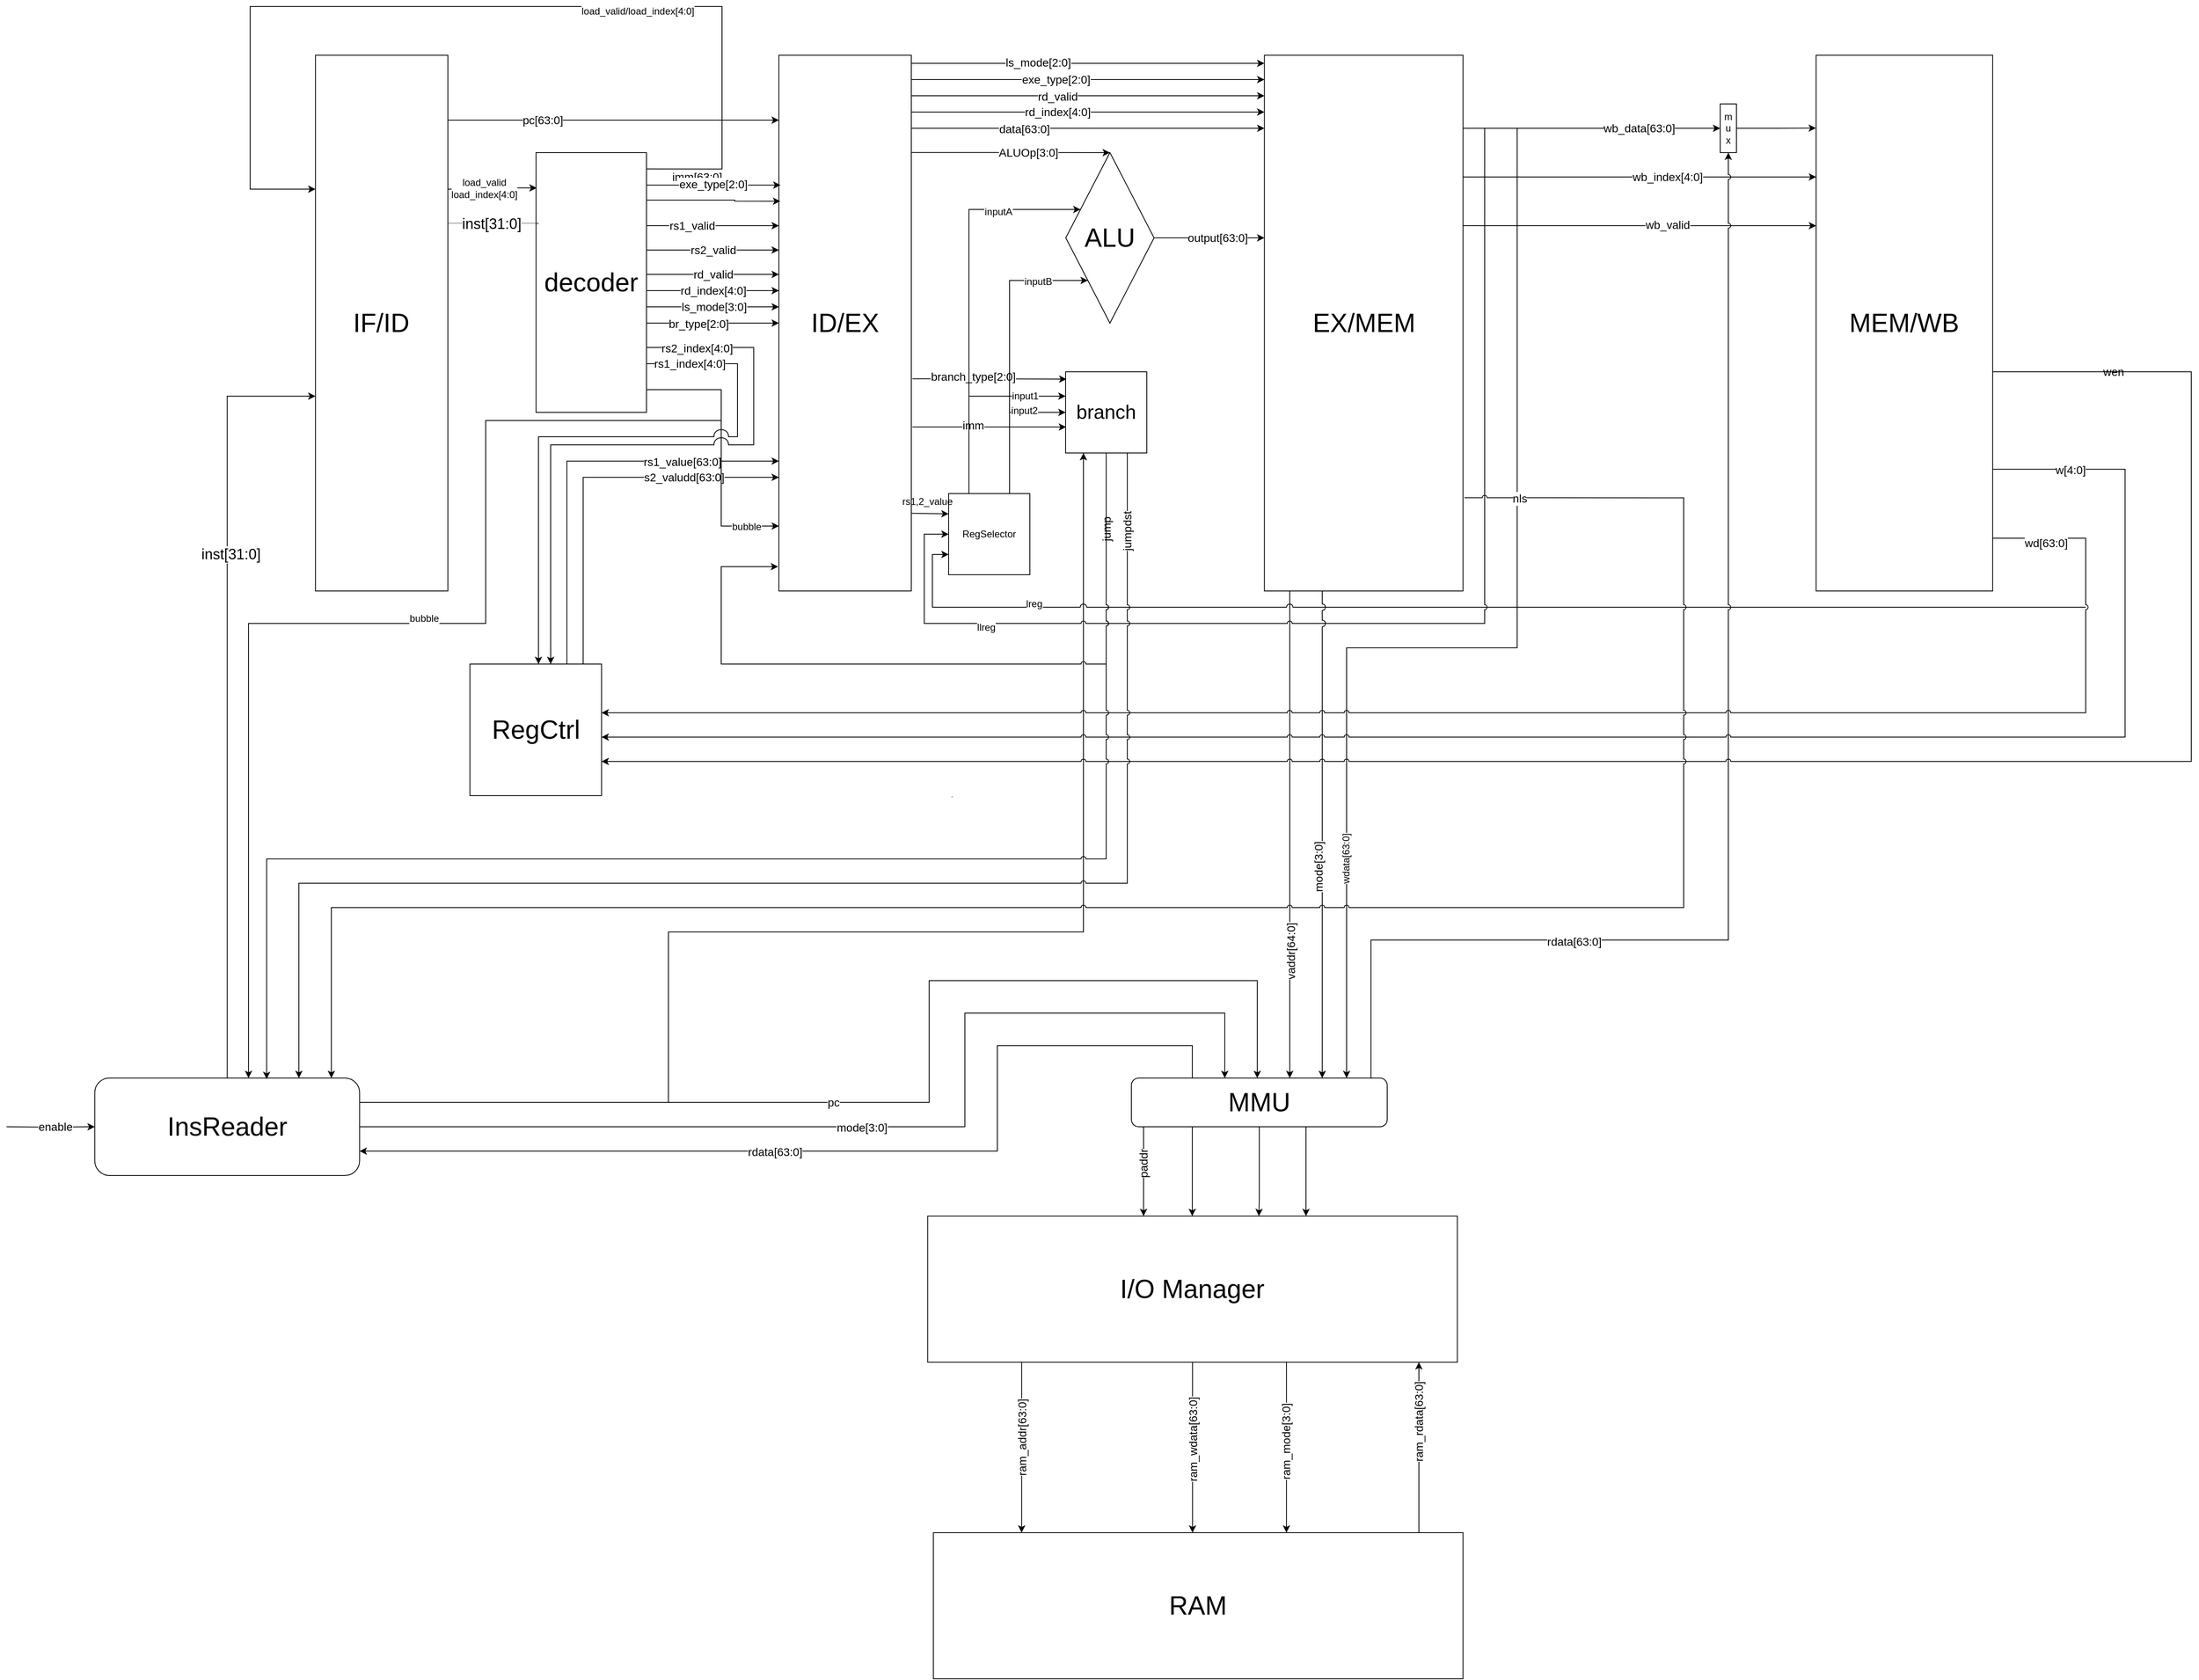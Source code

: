 <mxfile version="11.0.1" type="github"><diagram id="Ys9plIMEWjF186C1SJvL" name="Page-1"><mxGraphModel dx="2031" dy="1077" grid="1" gridSize="10" guides="1" tooltips="1" connect="1" arrows="1" fold="1" page="1" pageScale="1" pageWidth="3300" pageHeight="2339" math="0" shadow="0"><root><mxCell id="0"/><mxCell id="1" parent="0"/><mxCell id="OdFu6j6C0DvoO6vhGQql-11" style="edgeStyle=orthogonalEdgeStyle;rounded=0;orthogonalLoop=1;jettySize=auto;html=1;fontSize=14;" parent="1" source="ZigvVun1-Oz8XMNLbB8I-3" target="ZigvVun1-Oz8XMNLbB8I-7" edge="1"><mxGeometry relative="1" as="geometry"><Array as="points"><mxPoint x="650" y="340"/><mxPoint x="650" y="340"/></Array></mxGeometry></mxCell><mxCell id="OdFu6j6C0DvoO6vhGQql-12" value="pc[63:0]" style="text;html=1;resizable=0;points=[];align=center;verticalAlign=middle;labelBackgroundColor=#ffffff;fontSize=14;" parent="OdFu6j6C0DvoO6vhGQql-11" connectable="0" vertex="1"><mxGeometry x="-0.428" y="-3" relative="1" as="geometry"><mxPoint y="-3" as="offset"/></mxGeometry></mxCell><mxCell id="bIyRIv3_b1dbhp4hnQxT-7" style="edgeStyle=orthogonalEdgeStyle;rounded=0;orthogonalLoop=1;jettySize=auto;html=1;exitX=1;exitY=0.25;exitDx=0;exitDy=0;entryX=0.006;entryY=0.136;entryDx=0;entryDy=0;entryPerimeter=0;" parent="1" source="ZigvVun1-Oz8XMNLbB8I-3" target="3jL-bCs1GaXZ-DOKsFJh-29" edge="1"><mxGeometry relative="1" as="geometry"/></mxCell><mxCell id="bIyRIv3_b1dbhp4hnQxT-8" value="load_valid&lt;br&gt;load_index[4:0]" style="text;html=1;resizable=0;points=[];align=center;verticalAlign=middle;labelBackgroundColor=#ffffff;" parent="bIyRIv3_b1dbhp4hnQxT-7" connectable="0" vertex="1"><mxGeometry x="-0.2" y="2" relative="1" as="geometry"><mxPoint y="1" as="offset"/></mxGeometry></mxCell><mxCell id="ZigvVun1-Oz8XMNLbB8I-3" value="&lt;font style=&quot;font-size: 32px&quot;&gt;IF/ID&lt;/font&gt;" style="rounded=0;whiteSpace=wrap;html=1;fontSize=8;" parent="1" vertex="1"><mxGeometry x="400.404" y="260" width="163.03" height="660" as="geometry"/></mxCell><mxCell id="R68iFmrZ4ruvfKdIdsfy-54" style="edgeStyle=orthogonalEdgeStyle;rounded=0;jumpStyle=arc;jumpSize=18;orthogonalLoop=1;jettySize=auto;html=1;entryX=0.5;entryY=0;entryDx=0;entryDy=0;shadow=0;startSize=6;endSize=6;strokeWidth=1;fontSize=5;" parent="1" target="R68iFmrZ4ruvfKdIdsfy-37" edge="1"><mxGeometry relative="1" as="geometry"><mxPoint x="1134.04" y="379.833" as="sourcePoint"/><Array as="points"><mxPoint x="1269.899" y="380"/><mxPoint x="1269.899" y="380"/></Array></mxGeometry></mxCell><mxCell id="R68iFmrZ4ruvfKdIdsfy-67" value="ALUOp[3:0]" style="text;html=1;resizable=0;points=[];align=center;verticalAlign=middle;labelBackgroundColor=#ffffff;fontSize=14;" parent="R68iFmrZ4ruvfKdIdsfy-54" connectable="0" vertex="1"><mxGeometry x="0.118" relative="1" as="geometry"><mxPoint x="7.5" as="offset"/></mxGeometry></mxCell><mxCell id="3jL-bCs1GaXZ-DOKsFJh-13" style="edgeStyle=orthogonalEdgeStyle;rounded=0;comic=0;orthogonalLoop=1;jettySize=auto;html=1;startSize=6;endSize=6;strokeColor=#000000;fontSize=2;exitX=1;exitY=0.25;exitDx=0;exitDy=0;" parent="1" source="3jL-bCs1GaXZ-DOKsFJh-1" target="3jL-bCs1GaXZ-DOKsFJh-4" edge="1"><mxGeometry relative="1" as="geometry"><mxPoint x="1345.98" y="740" as="targetPoint"/><Array as="points"><mxPoint x="835" y="1550"/><mxPoint x="835" y="1340"/><mxPoint x="1346" y="1340"/></Array></mxGeometry></mxCell><mxCell id="3jL-bCs1GaXZ-DOKsFJh-14" value="pc" style="text;html=1;resizable=0;points=[];align=center;verticalAlign=middle;labelBackgroundColor=#ffffff;fontSize=2;" parent="3jL-bCs1GaXZ-DOKsFJh-13" connectable="0" vertex="1"><mxGeometry x="0.116" y="-5" relative="1" as="geometry"><mxPoint x="-4" y="-172" as="offset"/></mxGeometry></mxCell><mxCell id="OdFu6j6C0DvoO6vhGQql-13" style="edgeStyle=orthogonalEdgeStyle;rounded=0;orthogonalLoop=1;jettySize=auto;html=1;fontSize=14;" parent="1" source="ZigvVun1-Oz8XMNLbB8I-7" target="ZigvVun1-Oz8XMNLbB8I-8" edge="1"><mxGeometry relative="1" as="geometry"><Array as="points"><mxPoint x="1380" y="270"/><mxPoint x="1380" y="270"/></Array></mxGeometry></mxCell><mxCell id="OdFu6j6C0DvoO6vhGQql-14" value="ls_mode[2:0]" style="text;html=1;resizable=0;points=[];align=center;verticalAlign=middle;labelBackgroundColor=#ffffff;fontSize=14;" parent="OdFu6j6C0DvoO6vhGQql-13" connectable="0" vertex="1"><mxGeometry x="0.132" y="90" relative="1" as="geometry"><mxPoint x="-90" y="89" as="offset"/></mxGeometry></mxCell><mxCell id="OdFu6j6C0DvoO6vhGQql-15" style="edgeStyle=orthogonalEdgeStyle;rounded=0;orthogonalLoop=1;jettySize=auto;html=1;fontSize=14;" parent="1" source="ZigvVun1-Oz8XMNLbB8I-7" target="ZigvVun1-Oz8XMNLbB8I-8" edge="1"><mxGeometry relative="1" as="geometry"><Array as="points"><mxPoint x="1480" y="350"/><mxPoint x="1480" y="350"/></Array></mxGeometry></mxCell><mxCell id="OdFu6j6C0DvoO6vhGQql-16" value="data[63:0]" style="text;html=1;resizable=0;points=[];align=center;verticalAlign=middle;labelBackgroundColor=#ffffff;fontSize=14;" parent="OdFu6j6C0DvoO6vhGQql-15" connectable="0" vertex="1"><mxGeometry x="0.592" y="-207" relative="1" as="geometry"><mxPoint x="-207" y="-206" as="offset"/></mxGeometry></mxCell><mxCell id="IoLRiApDYhdtXGmUheC4-118" style="edgeStyle=orthogonalEdgeStyle;rounded=0;orthogonalLoop=1;jettySize=auto;html=1;exitX=0.994;exitY=0.855;exitDx=0;exitDy=0;entryX=0;entryY=0.25;entryDx=0;entryDy=0;exitPerimeter=0;" parent="1" source="ZigvVun1-Oz8XMNLbB8I-7" target="IoLRiApDYhdtXGmUheC4-116" edge="1"><mxGeometry relative="1" as="geometry"><Array as="points"><mxPoint x="1134" y="824"/><mxPoint x="1134" y="825"/></Array></mxGeometry></mxCell><mxCell id="ZigvVun1-Oz8XMNLbB8I-7" value="&lt;font style=&quot;font-size: 32px&quot;&gt;ID/EX&lt;/font&gt;" style="rounded=0;whiteSpace=wrap;html=1;fontSize=8;" parent="1" vertex="1"><mxGeometry x="971.01" y="260" width="163.03" height="660" as="geometry"/></mxCell><mxCell id="R68iFmrZ4ruvfKdIdsfy-41" style="edgeStyle=orthogonalEdgeStyle;rounded=0;jumpStyle=arc;jumpSize=8;orthogonalLoop=1;jettySize=auto;html=1;shadow=0;startSize=6;endSize=6;strokeWidth=1;fontSize=3;" parent="1" target="R68iFmrZ4ruvfKdIdsfy-2" edge="1"><mxGeometry relative="1" as="geometry"><Array as="points"><mxPoint x="1600" y="920"/></Array><mxPoint x="1598.95" y="920" as="sourcePoint"/><mxPoint x="1487.273" y="1340" as="targetPoint"/></mxGeometry></mxCell><mxCell id="R68iFmrZ4ruvfKdIdsfy-61" value="vaddr[64:0]" style="text;html=1;resizable=0;points=[];align=center;verticalAlign=middle;labelBackgroundColor=#ffffff;fontSize=14;horizontal=0;" parent="R68iFmrZ4ruvfKdIdsfy-41" connectable="0" vertex="1"><mxGeometry x="0.556" y="2" relative="1" as="geometry"><mxPoint x="-0.5" y="-22" as="offset"/></mxGeometry></mxCell><mxCell id="IoLRiApDYhdtXGmUheC4-131" style="edgeStyle=orthogonalEdgeStyle;rounded=0;orthogonalLoop=1;jettySize=auto;html=1;entryX=0;entryY=0.75;entryDx=0;entryDy=0;jumpStyle=arc;jumpSize=8;" parent="1" target="IoLRiApDYhdtXGmUheC4-116" edge="1"><mxGeometry relative="1" as="geometry"><mxPoint x="2580" y="940" as="sourcePoint"/><Array as="points"><mxPoint x="2510" y="940"/><mxPoint x="1160" y="940"/><mxPoint x="1160" y="875"/></Array></mxGeometry></mxCell><mxCell id="IoLRiApDYhdtXGmUheC4-135" value="lreg" style="text;html=1;resizable=0;points=[];align=center;verticalAlign=middle;labelBackgroundColor=#ffffff;" parent="IoLRiApDYhdtXGmUheC4-131" connectable="0" vertex="1"><mxGeometry x="0.721" y="-4" relative="1" as="geometry"><mxPoint as="offset"/></mxGeometry></mxCell><mxCell id="C-7j_ktIs-Dh4FUc-b1V-7" style="edgeStyle=orthogonalEdgeStyle;rounded=0;orthogonalLoop=1;jettySize=auto;html=1;" edge="1" parent="1" target="R68iFmrZ4ruvfKdIdsfy-2"><mxGeometry relative="1" as="geometry"><mxPoint x="1880" y="350" as="sourcePoint"/><Array as="points"><mxPoint x="1880" y="990"/><mxPoint x="1670" y="990"/></Array></mxGeometry></mxCell><mxCell id="C-7j_ktIs-Dh4FUc-b1V-8" value="wdata[63:0]" style="text;html=1;resizable=0;points=[];align=center;verticalAlign=middle;labelBackgroundColor=#ffffff;horizontal=0;" vertex="1" connectable="0" parent="C-7j_ktIs-Dh4FUc-b1V-7"><mxGeometry x="0.647" y="1" relative="1" as="geometry"><mxPoint x="-1.5" y="-26" as="offset"/></mxGeometry></mxCell><mxCell id="ZigvVun1-Oz8XMNLbB8I-8" value="&lt;font style=&quot;font-size: 32px&quot;&gt;EX/MEM&lt;/font&gt;" style="rounded=0;whiteSpace=wrap;html=1;fontSize=8;" parent="1" vertex="1"><mxGeometry x="1568.788" y="260" width="244.545" height="660" as="geometry"/></mxCell><mxCell id="R68iFmrZ4ruvfKdIdsfy-55" style="edgeStyle=orthogonalEdgeStyle;rounded=0;jumpStyle=arc;jumpSize=18;orthogonalLoop=1;jettySize=auto;html=1;shadow=0;startSize=6;endSize=6;strokeWidth=1;fontSize=5;" parent="1" source="ZigvVun1-Oz8XMNLbB8I-7" target="ZigvVun1-Oz8XMNLbB8I-8" edge="1"><mxGeometry relative="1" as="geometry"><Array as="points"><mxPoint x="1260" y="290"/><mxPoint x="1260" y="290"/></Array></mxGeometry></mxCell><mxCell id="3jL-bCs1GaXZ-DOKsFJh-62" value="exe_type[2:0]" style="text;html=1;resizable=0;points=[];align=center;verticalAlign=middle;labelBackgroundColor=#ffffff;fontSize=14;" parent="R68iFmrZ4ruvfKdIdsfy-55" connectable="0" vertex="1"><mxGeometry x="-0.125" y="12" relative="1" as="geometry"><mxPoint x="-12" y="12" as="offset"/></mxGeometry></mxCell><mxCell id="3jL-bCs1GaXZ-DOKsFJh-69" value="" style="edgeStyle=orthogonalEdgeStyle;rounded=0;comic=0;jumpSize=8;orthogonalLoop=1;jettySize=auto;html=1;startSize=6;endSize=6;strokeColor=#000000;fontSize=3;" parent="1" source="ZigvVun1-Oz8XMNLbB8I-7" target="ZigvVun1-Oz8XMNLbB8I-8" edge="1"><mxGeometry relative="1" as="geometry"><Array as="points"><mxPoint x="1260" y="310"/><mxPoint x="1260" y="310"/></Array></mxGeometry></mxCell><mxCell id="3jL-bCs1GaXZ-DOKsFJh-71" value="rd_valid" style="text;html=1;resizable=0;points=[];align=center;verticalAlign=middle;labelBackgroundColor=#ffffff;fontSize=14;" parent="3jL-bCs1GaXZ-DOKsFJh-69" connectable="0" vertex="1"><mxGeometry x="-0.125" y="-10" relative="1" as="geometry"><mxPoint x="-10" y="-9" as="offset"/></mxGeometry></mxCell><mxCell id="3jL-bCs1GaXZ-DOKsFJh-70" value="" style="edgeStyle=orthogonalEdgeStyle;rounded=0;comic=0;jumpSize=8;orthogonalLoop=1;jettySize=auto;html=1;startSize=6;endSize=6;strokeColor=#000000;fontSize=3;" parent="1" source="ZigvVun1-Oz8XMNLbB8I-7" target="ZigvVun1-Oz8XMNLbB8I-8" edge="1"><mxGeometry relative="1" as="geometry"><Array as="points"><mxPoint x="1260" y="330"/><mxPoint x="1260" y="330"/></Array></mxGeometry></mxCell><mxCell id="3jL-bCs1GaXZ-DOKsFJh-72" value="rd_index[4:0]" style="text;html=1;resizable=0;points=[];align=center;verticalAlign=middle;labelBackgroundColor=#ffffff;fontSize=14;" parent="3jL-bCs1GaXZ-DOKsFJh-70" connectable="0" vertex="1"><mxGeometry x="-0.125" y="-10" relative="1" as="geometry"><mxPoint x="-10" y="-10" as="offset"/></mxGeometry></mxCell><mxCell id="IoLRiApDYhdtXGmUheC4-137" style="edgeStyle=orthogonalEdgeStyle;rounded=0;orthogonalLoop=1;jettySize=auto;html=1;entryX=0;entryY=0.5;entryDx=0;entryDy=0;jumpStyle=arc;jumpSize=6;" parent="1" target="IoLRiApDYhdtXGmUheC4-116" edge="1"><mxGeometry relative="1" as="geometry"><mxPoint x="1840" y="350" as="sourcePoint"/><Array as="points"><mxPoint x="1840" y="960"/><mxPoint x="1150" y="960"/><mxPoint x="1150" y="850"/></Array></mxGeometry></mxCell><mxCell id="IoLRiApDYhdtXGmUheC4-138" value="llreg" style="text;html=1;resizable=0;points=[];align=center;verticalAlign=middle;labelBackgroundColor=#ffffff;" parent="IoLRiApDYhdtXGmUheC4-137" connectable="0" vertex="1"><mxGeometry x="0.7" y="5" relative="1" as="geometry"><mxPoint as="offset"/></mxGeometry></mxCell><mxCell id="ZigvVun1-Oz8XMNLbB8I-9" value="&lt;font style=&quot;font-size: 32px&quot;&gt;MEM/WB&lt;/font&gt;" style="rounded=0;whiteSpace=wrap;html=1;fontSize=8;" parent="1" vertex="1"><mxGeometry x="2248.081" y="260" width="217.374" height="660" as="geometry"/></mxCell><mxCell id="3jL-bCs1GaXZ-DOKsFJh-63" style="edgeStyle=orthogonalEdgeStyle;rounded=0;comic=0;jumpSize=8;orthogonalLoop=1;jettySize=auto;html=1;startSize=6;endSize=6;strokeColor=#000000;fontSize=3;" parent="1" source="ZigvVun1-Oz8XMNLbB8I-8" edge="1"><mxGeometry relative="1" as="geometry"><Array as="points"><mxPoint x="1980" y="350"/><mxPoint x="1980" y="350"/></Array><mxPoint x="2130" y="350" as="targetPoint"/></mxGeometry></mxCell><mxCell id="3jL-bCs1GaXZ-DOKsFJh-64" value="wb_data[63:0]" style="text;html=1;resizable=0;points=[];align=center;verticalAlign=middle;labelBackgroundColor=#ffffff;fontSize=14;" parent="3jL-bCs1GaXZ-DOKsFJh-63" connectable="0" vertex="1"><mxGeometry x="0.25" y="-21" relative="1" as="geometry"><mxPoint x="18" y="-21" as="offset"/></mxGeometry></mxCell><mxCell id="3jL-bCs1GaXZ-DOKsFJh-65" style="edgeStyle=orthogonalEdgeStyle;rounded=0;comic=0;jumpSize=8;orthogonalLoop=1;jettySize=auto;html=1;startSize=6;endSize=6;strokeColor=#000000;fontSize=3;" parent="1" source="ZigvVun1-Oz8XMNLbB8I-8" target="ZigvVun1-Oz8XMNLbB8I-9" edge="1"><mxGeometry relative="1" as="geometry"><Array as="points"><mxPoint x="2085.051" y="410"/><mxPoint x="2085.051" y="410"/></Array></mxGeometry></mxCell><mxCell id="3jL-bCs1GaXZ-DOKsFJh-66" value="wb_index[4:0]" style="text;html=1;resizable=0;points=[];align=center;verticalAlign=middle;labelBackgroundColor=#ffffff;fontSize=14;" parent="3jL-bCs1GaXZ-DOKsFJh-65" connectable="0" vertex="1"><mxGeometry x="0.25" y="-24" relative="1" as="geometry"><mxPoint x="-20" y="-24" as="offset"/></mxGeometry></mxCell><mxCell id="3jL-bCs1GaXZ-DOKsFJh-67" style="edgeStyle=orthogonalEdgeStyle;rounded=0;comic=0;jumpSize=8;orthogonalLoop=1;jettySize=auto;html=1;startSize=6;endSize=6;strokeColor=#000000;fontSize=3;" parent="1" source="ZigvVun1-Oz8XMNLbB8I-8" target="ZigvVun1-Oz8XMNLbB8I-9" edge="1"><mxGeometry relative="1" as="geometry"><Array as="points"><mxPoint x="2085.051" y="470"/><mxPoint x="2085.051" y="470"/></Array></mxGeometry></mxCell><mxCell id="3jL-bCs1GaXZ-DOKsFJh-68" value="wb_valid" style="text;html=1;resizable=0;points=[];align=center;verticalAlign=middle;labelBackgroundColor=#ffffff;fontSize=14;" parent="3jL-bCs1GaXZ-DOKsFJh-67" connectable="0" vertex="1"><mxGeometry x="0.25" y="20" relative="1" as="geometry"><mxPoint x="-20" y="19" as="offset"/></mxGeometry></mxCell><mxCell id="R68iFmrZ4ruvfKdIdsfy-46" style="edgeStyle=orthogonalEdgeStyle;rounded=0;jumpStyle=arc;jumpSize=18;orthogonalLoop=1;jettySize=auto;html=1;shadow=0;startSize=6;endSize=6;strokeWidth=1;fontSize=3;" parent="1" source="R68iFmrZ4ruvfKdIdsfy-2" target="R68iFmrZ4ruvfKdIdsfy-12" edge="1"><mxGeometry relative="1" as="geometry"><mxPoint x="1536.182" y="1517" as="targetPoint"/><Array as="points"><mxPoint x="1420" y="1640"/><mxPoint x="1420" y="1640"/></Array></mxGeometry></mxCell><mxCell id="R68iFmrZ4ruvfKdIdsfy-60" value="paddr" style="text;html=1;resizable=0;points=[];align=center;verticalAlign=middle;labelBackgroundColor=#ffffff;fontSize=14;horizontal=0;" parent="R68iFmrZ4ruvfKdIdsfy-46" connectable="0" vertex="1"><mxGeometry x="-0.17" relative="1" as="geometry"><mxPoint as="offset"/></mxGeometry></mxCell><mxCell id="C-7j_ktIs-Dh4FUc-b1V-9" style="edgeStyle=orthogonalEdgeStyle;rounded=0;orthogonalLoop=1;jettySize=auto;html=1;" edge="1" parent="1" source="R68iFmrZ4ruvfKdIdsfy-2" target="R68iFmrZ4ruvfKdIdsfy-12"><mxGeometry relative="1" as="geometry"><Array as="points"><mxPoint x="1480" y="1600"/><mxPoint x="1480" y="1600"/></Array></mxGeometry></mxCell><mxCell id="C-7j_ktIs-Dh4FUc-b1V-10" style="edgeStyle=orthogonalEdgeStyle;rounded=0;orthogonalLoop=1;jettySize=auto;html=1;" edge="1" parent="1" source="R68iFmrZ4ruvfKdIdsfy-2" target="R68iFmrZ4ruvfKdIdsfy-12"><mxGeometry relative="1" as="geometry"><Array as="points"><mxPoint x="1562" y="1670"/><mxPoint x="1562" y="1670"/></Array></mxGeometry></mxCell><mxCell id="C-7j_ktIs-Dh4FUc-b1V-11" style="edgeStyle=orthogonalEdgeStyle;rounded=0;orthogonalLoop=1;jettySize=auto;html=1;" edge="1" parent="1" source="R68iFmrZ4ruvfKdIdsfy-2" target="R68iFmrZ4ruvfKdIdsfy-12"><mxGeometry relative="1" as="geometry"><Array as="points"><mxPoint x="1620" y="1620"/><mxPoint x="1620" y="1620"/></Array></mxGeometry></mxCell><mxCell id="R68iFmrZ4ruvfKdIdsfy-2" value="&lt;font style=&quot;font-size: 32px&quot;&gt;MMU&lt;/font&gt;" style="rounded=1;whiteSpace=wrap;html=1;fontSize=8;" parent="1" vertex="1"><mxGeometry x="1405" y="1520" width="315" height="60" as="geometry"/></mxCell><mxCell id="R68iFmrZ4ruvfKdIdsfy-48" style="edgeStyle=orthogonalEdgeStyle;rounded=0;jumpStyle=arc;jumpSize=6;orthogonalLoop=1;jettySize=auto;html=1;shadow=0;startSize=6;endSize=6;strokeWidth=1;fontSize=5;entryX=0.5;entryY=1;entryDx=0;entryDy=0;" parent="1" source="R68iFmrZ4ruvfKdIdsfy-2" target="IoLRiApDYhdtXGmUheC4-133" edge="1"><mxGeometry relative="1" as="geometry"><mxPoint x="2248.081" y="890" as="targetPoint"/><Array as="points"><mxPoint x="1700" y="1350"/><mxPoint x="2140" y="1350"/></Array></mxGeometry></mxCell><mxCell id="R68iFmrZ4ruvfKdIdsfy-12" value="&lt;font style=&quot;font-size: 32px&quot;&gt;I/O Manager&lt;/font&gt;" style="rounded=0;whiteSpace=wrap;html=1;fontSize=8;" parent="1" vertex="1"><mxGeometry x="1154.212" y="1690" width="652.121" height="180" as="geometry"/></mxCell><mxCell id="R68iFmrZ4ruvfKdIdsfy-53" style="edgeStyle=orthogonalEdgeStyle;rounded=0;jumpStyle=arc;jumpSize=8;orthogonalLoop=1;jettySize=auto;html=1;shadow=0;startSize=6;endSize=6;strokeWidth=1;fontSize=5;" parent="1" source="ZigvVun1-Oz8XMNLbB8I-8" target="R68iFmrZ4ruvfKdIdsfy-2" edge="1"><mxGeometry relative="1" as="geometry"><Array as="points"><mxPoint x="1640" y="1010"/><mxPoint x="1640" y="1010"/></Array></mxGeometry></mxCell><mxCell id="R68iFmrZ4ruvfKdIdsfy-62" value="mode[3:0]" style="text;html=1;resizable=0;points=[];align=center;verticalAlign=middle;labelBackgroundColor=#ffffff;fontSize=14;horizontal=0;" parent="R68iFmrZ4ruvfKdIdsfy-53" connectable="0" vertex="1"><mxGeometry x="0.178" y="1" relative="1" as="geometry"><mxPoint x="-5.5" y="-13" as="offset"/></mxGeometry></mxCell><mxCell id="R68iFmrZ4ruvfKdIdsfy-15" value="" style="edgeStyle=orthogonalEdgeStyle;rounded=0;orthogonalLoop=1;jettySize=auto;html=1;fontSize=8;jumpStyle=arc;endSize=6;" parent="1" source="R68iFmrZ4ruvfKdIdsfy-13" target="R68iFmrZ4ruvfKdIdsfy-12" edge="1"><mxGeometry relative="1" as="geometry"><Array as="points"><mxPoint x="1758.99" y="1910"/><mxPoint x="1758.99" y="1910"/></Array></mxGeometry></mxCell><mxCell id="R68iFmrZ4ruvfKdIdsfy-21" value="ram_rdata[63:0]" style="text;html=1;resizable=0;points=[];align=center;verticalAlign=middle;labelBackgroundColor=#ffffff;fontSize=14;horizontal=0;direction=south;" parent="R68iFmrZ4ruvfKdIdsfy-15" connectable="0" vertex="1"><mxGeometry x="0.298" relative="1" as="geometry"><mxPoint as="offset"/></mxGeometry></mxCell><mxCell id="R68iFmrZ4ruvfKdIdsfy-13" value="&lt;font style=&quot;font-size: 32px&quot;&gt;RAM&lt;/font&gt;" style="rounded=0;whiteSpace=wrap;html=1;fontSize=8;" parent="1" vertex="1"><mxGeometry x="1161.212" y="2080" width="652.121" height="180" as="geometry"/></mxCell><mxCell id="R68iFmrZ4ruvfKdIdsfy-14" value="" style="edgeStyle=orthogonalEdgeStyle;rounded=0;orthogonalLoop=1;jettySize=auto;html=1;fontSize=8;jumpStyle=arc;endSize=6;" parent="1" source="R68iFmrZ4ruvfKdIdsfy-12" target="R68iFmrZ4ruvfKdIdsfy-13" edge="1"><mxGeometry relative="1" as="geometry"><Array as="points"><mxPoint x="1432.929" y="1850"/><mxPoint x="1432.929" y="1850"/></Array></mxGeometry></mxCell><mxCell id="R68iFmrZ4ruvfKdIdsfy-19" value="ram_wdata[63:0]" style="text;html=1;resizable=0;points=[];align=center;verticalAlign=middle;labelBackgroundColor=#ffffff;fontSize=14;horizontal=0;" parent="R68iFmrZ4ruvfKdIdsfy-14" connectable="0" vertex="1"><mxGeometry y="9" relative="1" as="geometry"><mxPoint x="-9" y="-9" as="offset"/></mxGeometry></mxCell><mxCell id="R68iFmrZ4ruvfKdIdsfy-17" value="" style="edgeStyle=orthogonalEdgeStyle;rounded=0;orthogonalLoop=1;jettySize=auto;html=1;fontSize=8;jumpStyle=arc;endSize=6;" parent="1" source="R68iFmrZ4ruvfKdIdsfy-12" target="R68iFmrZ4ruvfKdIdsfy-13" edge="1"><mxGeometry relative="1" as="geometry"><Array as="points"><mxPoint x="1595.96" y="1910"/><mxPoint x="1595.96" y="1910"/></Array></mxGeometry></mxCell><mxCell id="R68iFmrZ4ruvfKdIdsfy-20" value="ram_mode[3:0]" style="text;html=1;resizable=0;points=[];align=center;verticalAlign=middle;labelBackgroundColor=#ffffff;fontSize=14;horizontal=0;" parent="R68iFmrZ4ruvfKdIdsfy-17" connectable="0" vertex="1"><mxGeometry y="-7" relative="1" as="geometry"><mxPoint x="6" y="-7" as="offset"/></mxGeometry></mxCell><mxCell id="R68iFmrZ4ruvfKdIdsfy-16" value="" style="edgeStyle=orthogonalEdgeStyle;rounded=0;orthogonalLoop=1;jettySize=auto;html=1;fontSize=8;endSize=6;" parent="1" source="R68iFmrZ4ruvfKdIdsfy-12" target="R68iFmrZ4ruvfKdIdsfy-13" edge="1"><mxGeometry relative="1" as="geometry"><Array as="points"><mxPoint x="1269.899" y="1910"/><mxPoint x="1269.899" y="1910"/></Array></mxGeometry></mxCell><mxCell id="R68iFmrZ4ruvfKdIdsfy-18" value="ram_addr[63:0]" style="text;html=1;resizable=0;points=[];align=center;verticalAlign=middle;labelBackgroundColor=#ffffff;fontSize=14;horizontal=0;" parent="R68iFmrZ4ruvfKdIdsfy-16" connectable="0" vertex="1"><mxGeometry y="-12" relative="1" as="geometry"><mxPoint x="12" y="-12" as="offset"/></mxGeometry></mxCell><mxCell id="R68iFmrZ4ruvfKdIdsfy-35" style="edgeStyle=orthogonalEdgeStyle;rounded=0;jumpStyle=arc;jumpSize=18;orthogonalLoop=1;jettySize=auto;html=1;shadow=0;startSize=6;fontSize=3;endSize=6;" parent="1" source="R68iFmrZ4ruvfKdIdsfy-31" edge="1"><mxGeometry relative="1" as="geometry"><mxPoint x="971" y="760" as="targetPoint"/><Array as="points"><mxPoint x="710" y="760"/></Array></mxGeometry></mxCell><mxCell id="R68iFmrZ4ruvfKdIdsfy-72" value="rs1_value[63:0]" style="text;html=1;resizable=0;points=[];align=center;verticalAlign=middle;labelBackgroundColor=#ffffff;fontSize=14;" parent="R68iFmrZ4ruvfKdIdsfy-35" connectable="0" vertex="1"><mxGeometry x="0.517" y="-6" relative="1" as="geometry"><mxPoint x="4" y="-5" as="offset"/></mxGeometry></mxCell><mxCell id="R68iFmrZ4ruvfKdIdsfy-36" style="edgeStyle=orthogonalEdgeStyle;rounded=0;jumpStyle=arc;jumpSize=18;orthogonalLoop=1;jettySize=auto;html=1;shadow=0;startSize=6;fontSize=3;endSize=6;" parent="1" source="R68iFmrZ4ruvfKdIdsfy-31" edge="1"><mxGeometry relative="1" as="geometry"><mxPoint x="971" y="780" as="targetPoint"/><Array as="points"><mxPoint x="730" y="780"/><mxPoint x="971" y="780"/></Array></mxGeometry></mxCell><mxCell id="R68iFmrZ4ruvfKdIdsfy-73" value="s2_valudd[63:0]" style="text;html=1;resizable=0;points=[];align=center;verticalAlign=middle;labelBackgroundColor=#ffffff;fontSize=14;" parent="R68iFmrZ4ruvfKdIdsfy-36" connectable="0" vertex="1"><mxGeometry x="0.599" y="-5" relative="1" as="geometry"><mxPoint x="-22.5" y="-5" as="offset"/></mxGeometry></mxCell><mxCell id="R68iFmrZ4ruvfKdIdsfy-52" style="edgeStyle=orthogonalEdgeStyle;rounded=0;jumpStyle=arc;jumpSize=18;orthogonalLoop=1;jettySize=auto;html=1;shadow=0;startSize=6;endSize=6;strokeWidth=1;fontSize=5;" parent="1" edge="1" target="R68iFmrZ4ruvfKdIdsfy-2" source="3jL-bCs1GaXZ-DOKsFJh-1"><mxGeometry relative="1" as="geometry"><Array as="points"><mxPoint x="1156" y="1550"/><mxPoint x="1156" y="1400"/><mxPoint x="1560" y="1400"/></Array><mxPoint x="460.182" y="1550" as="sourcePoint"/><mxPoint x="1161.212" y="1550" as="targetPoint"/></mxGeometry></mxCell><mxCell id="R68iFmrZ4ruvfKdIdsfy-59" value="pc" style="text;html=1;resizable=0;points=[];align=center;verticalAlign=middle;labelBackgroundColor=#ffffff;fontSize=14;" parent="R68iFmrZ4ruvfKdIdsfy-52" connectable="0" vertex="1"><mxGeometry x="-0.152" relative="1" as="geometry"><mxPoint as="offset"/></mxGeometry></mxCell><mxCell id="R68iFmrZ4ruvfKdIdsfy-31" value="&lt;font style=&quot;font-size: 32px&quot;&gt;RegCtrl&lt;/font&gt;" style="whiteSpace=wrap;html=1;aspect=fixed;fontSize=3;" parent="1" vertex="1"><mxGeometry x="590.606" y="1010" width="162.055" height="162.055" as="geometry"/></mxCell><mxCell id="3jL-bCs1GaXZ-DOKsFJh-23" style="edgeStyle=orthogonalEdgeStyle;rounded=0;comic=0;orthogonalLoop=1;jettySize=auto;html=1;startSize=6;endSize=6;strokeColor=#000000;fontSize=3;jumpStyle=arc;" parent="1" source="ZigvVun1-Oz8XMNLbB8I-9" target="R68iFmrZ4ruvfKdIdsfy-31" edge="1"><mxGeometry relative="1" as="geometry"><mxPoint x="943.838" y="1040" as="targetPoint"/><Array as="points"><mxPoint x="2580" y="855"/><mxPoint x="2580" y="1070"/></Array></mxGeometry></mxCell><mxCell id="3jL-bCs1GaXZ-DOKsFJh-26" value="wen" style="text;html=1;resizable=0;points=[];align=center;verticalAlign=middle;labelBackgroundColor=#ffffff;fontSize=14;" parent="3jL-bCs1GaXZ-DOKsFJh-23" connectable="0" vertex="1"><mxGeometry x="0.025" relative="1" as="geometry"><mxPoint x="810" y="-420" as="offset"/></mxGeometry></mxCell><mxCell id="3jL-bCs1GaXZ-DOKsFJh-24" style="edgeStyle=orthogonalEdgeStyle;rounded=0;comic=0;orthogonalLoop=1;jettySize=auto;html=1;startSize=6;endSize=6;strokeColor=#000000;fontSize=3;jumpStyle=arc;" parent="1" source="ZigvVun1-Oz8XMNLbB8I-9" target="R68iFmrZ4ruvfKdIdsfy-31" edge="1"><mxGeometry relative="1" as="geometry"><mxPoint x="2629.261" y="1010.429" as="targetPoint"/><Array as="points"><mxPoint x="2628.485" y="770"/><mxPoint x="2628.485" y="1100"/></Array></mxGeometry></mxCell><mxCell id="3jL-bCs1GaXZ-DOKsFJh-27" value="w[4:0]" style="text;html=1;resizable=0;points=[];align=center;verticalAlign=middle;labelBackgroundColor=#ffffff;fontSize=14;" parent="3jL-bCs1GaXZ-DOKsFJh-24" connectable="0" vertex="1"><mxGeometry x="0.47" relative="1" as="geometry"><mxPoint x="1180.5" y="-329.5" as="offset"/></mxGeometry></mxCell><mxCell id="3jL-bCs1GaXZ-DOKsFJh-25" style="edgeStyle=orthogonalEdgeStyle;rounded=0;comic=0;orthogonalLoop=1;jettySize=auto;html=1;startSize=6;endSize=6;strokeColor=#000000;fontSize=3;jumpStyle=arc;" parent="1" source="ZigvVun1-Oz8XMNLbB8I-9" target="R68iFmrZ4ruvfKdIdsfy-31" edge="1"><mxGeometry relative="1" as="geometry"><mxPoint x="754" y="1130" as="targetPoint"/><Array as="points"><mxPoint x="2710" y="650"/><mxPoint x="2710" y="1130"/></Array></mxGeometry></mxCell><mxCell id="3jL-bCs1GaXZ-DOKsFJh-28" value="wd[63:0]" style="text;html=1;resizable=0;points=[];align=center;verticalAlign=middle;labelBackgroundColor=#ffffff;fontSize=14;" parent="3jL-bCs1GaXZ-DOKsFJh-25" connectable="0" vertex="1"><mxGeometry x="0.685" y="1" relative="1" as="geometry"><mxPoint x="1355.5" y="-270.5" as="offset"/></mxGeometry></mxCell><mxCell id="R68iFmrZ4ruvfKdIdsfy-38" style="edgeStyle=orthogonalEdgeStyle;rounded=0;jumpStyle=arc;jumpSize=18;orthogonalLoop=1;jettySize=auto;html=1;shadow=0;startSize=6;endSize=6;strokeWidth=1;fontSize=3;" parent="1" source="R68iFmrZ4ruvfKdIdsfy-37" edge="1"><mxGeometry relative="1" as="geometry"><mxPoint x="1568.788" y="485" as="targetPoint"/><Array as="points"><mxPoint x="1541.616" y="485"/><mxPoint x="1541.616" y="485"/></Array></mxGeometry></mxCell><mxCell id="R68iFmrZ4ruvfKdIdsfy-74" value="&lt;font style=&quot;font-size: 14px&quot;&gt;output[63:0]&lt;/font&gt;" style="text;html=1;resizable=0;points=[];align=center;verticalAlign=middle;labelBackgroundColor=#ffffff;fontSize=14;" parent="R68iFmrZ4ruvfKdIdsfy-38" connectable="0" vertex="1"><mxGeometry x="0.602" y="11" relative="1" as="geometry"><mxPoint x="-31.5" y="11" as="offset"/></mxGeometry></mxCell><mxCell id="R68iFmrZ4ruvfKdIdsfy-37" value="&lt;font style=&quot;font-size: 32px&quot;&gt;ALU&lt;/font&gt;" style="rhombus;whiteSpace=wrap;html=1;fontSize=5;" parent="1" vertex="1"><mxGeometry x="1324.242" y="380" width="108.687" height="210" as="geometry"/></mxCell><mxCell id="R68iFmrZ4ruvfKdIdsfy-64" value="rdata[63:0]" style="text;html=1;resizable=0;points=[];align=center;verticalAlign=middle;labelBackgroundColor=#ffffff;fontSize=14;" parent="1" connectable="0" vertex="1"><mxGeometry x="1980.129" y="1359.957" as="geometry"><mxPoint x="-30" y="-8" as="offset"/></mxGeometry></mxCell><mxCell id="3jL-bCs1GaXZ-DOKsFJh-2" style="edgeStyle=orthogonalEdgeStyle;rounded=0;orthogonalLoop=1;jettySize=auto;html=1;" parent="1" source="3jL-bCs1GaXZ-DOKsFJh-1" target="ZigvVun1-Oz8XMNLbB8I-3" edge="1"><mxGeometry relative="1" as="geometry"><Array as="points"><mxPoint x="291.717" y="680"/></Array></mxGeometry></mxCell><mxCell id="3jL-bCs1GaXZ-DOKsFJh-3" value="&lt;font style=&quot;font-size: 18px;&quot;&gt;inst[31:0]&lt;/font&gt;" style="text;html=1;resizable=0;points=[];align=center;verticalAlign=middle;labelBackgroundColor=#ffffff;fontSize=18;" parent="3jL-bCs1GaXZ-DOKsFJh-2" connectable="0" vertex="1"><mxGeometry x="0.36" y="-4" relative="1" as="geometry"><mxPoint as="offset"/></mxGeometry></mxCell><mxCell id="3jL-bCs1GaXZ-DOKsFJh-20" style="edgeStyle=orthogonalEdgeStyle;rounded=0;comic=0;orthogonalLoop=1;jettySize=auto;html=1;startSize=6;endSize=6;strokeColor=#000000;fontSize=3;" parent="1" target="3jL-bCs1GaXZ-DOKsFJh-1" edge="1"><mxGeometry relative="1" as="geometry"><mxPoint x="20" y="1580" as="sourcePoint"/></mxGeometry></mxCell><mxCell id="3jL-bCs1GaXZ-DOKsFJh-21" value="enable" style="text;html=1;resizable=0;points=[];align=center;verticalAlign=middle;labelBackgroundColor=#ffffff;fontSize=14;" parent="3jL-bCs1GaXZ-DOKsFJh-20" connectable="0" vertex="1"><mxGeometry x="0.525" relative="1" as="geometry"><mxPoint x="-23" as="offset"/></mxGeometry></mxCell><mxCell id="3jL-bCs1GaXZ-DOKsFJh-73" style="edgeStyle=orthogonalEdgeStyle;rounded=0;comic=0;jumpSize=8;orthogonalLoop=1;jettySize=auto;html=1;startSize=6;endSize=6;strokeColor=#000000;fontSize=3;" parent="1" source="3jL-bCs1GaXZ-DOKsFJh-1" target="R68iFmrZ4ruvfKdIdsfy-2" edge="1"><mxGeometry relative="1" as="geometry"><Array as="points"><mxPoint x="1200" y="1580"/><mxPoint x="1200" y="1440"/><mxPoint x="1520" y="1440"/></Array></mxGeometry></mxCell><mxCell id="3jL-bCs1GaXZ-DOKsFJh-74" value="mode[3:0]" style="text;html=1;resizable=0;points=[];align=center;verticalAlign=middle;labelBackgroundColor=#ffffff;fontSize=14;" parent="3jL-bCs1GaXZ-DOKsFJh-73" connectable="0" vertex="1"><mxGeometry x="-0.002" y="-23" relative="1" as="geometry"><mxPoint x="-23" y="-22" as="offset"/></mxGeometry></mxCell><mxCell id="3jL-bCs1GaXZ-DOKsFJh-75" style="edgeStyle=orthogonalEdgeStyle;rounded=0;comic=0;jumpSize=8;orthogonalLoop=1;jettySize=auto;html=1;entryX=1;entryY=0.75;entryDx=0;entryDy=0;startSize=6;endSize=6;strokeColor=#000000;fontSize=4;" parent="1" source="R68iFmrZ4ruvfKdIdsfy-2" target="3jL-bCs1GaXZ-DOKsFJh-1" edge="1"><mxGeometry relative="1" as="geometry"><Array as="points"><mxPoint x="1480" y="1480"/><mxPoint x="1240" y="1480"/><mxPoint x="1240" y="1610"/></Array></mxGeometry></mxCell><mxCell id="3jL-bCs1GaXZ-DOKsFJh-76" value="rdata[63:0]" style="text;html=1;resizable=0;points=[];align=center;verticalAlign=middle;labelBackgroundColor=#ffffff;fontSize=14;" parent="3jL-bCs1GaXZ-DOKsFJh-75" connectable="0" vertex="1"><mxGeometry x="0.145" y="1" relative="1" as="geometry"><mxPoint as="offset"/></mxGeometry></mxCell><mxCell id="3jL-bCs1GaXZ-DOKsFJh-1" value="&lt;font style=&quot;font-size: 32px&quot;&gt;InsReader&lt;/font&gt;" style="rounded=1;whiteSpace=wrap;html=1;" parent="1" vertex="1"><mxGeometry x="128.687" y="1520" width="326.061" height="120" as="geometry"/></mxCell><mxCell id="3jL-bCs1GaXZ-DOKsFJh-54" style="edgeStyle=orthogonalEdgeStyle;rounded=0;comic=0;orthogonalLoop=1;jettySize=auto;html=1;startSize=6;endSize=6;strokeColor=#000000;fontSize=3;exitX=1.007;exitY=0.826;exitDx=0;exitDy=0;exitPerimeter=0;jumpStyle=arc;" parent="1" source="ZigvVun1-Oz8XMNLbB8I-8" edge="1"><mxGeometry relative="1" as="geometry"><Array as="points"><mxPoint x="2085" y="805"/><mxPoint x="2085" y="1310"/><mxPoint x="420" y="1310"/></Array><mxPoint x="420" y="1520" as="targetPoint"/></mxGeometry></mxCell><mxCell id="3jL-bCs1GaXZ-DOKsFJh-56" value="nls" style="text;html=1;resizable=0;points=[];align=center;verticalAlign=middle;labelBackgroundColor=#ffffff;fontSize=14;" parent="3jL-bCs1GaXZ-DOKsFJh-54" connectable="0" vertex="1"><mxGeometry x="-0.949" y="-1" relative="1" as="geometry"><mxPoint as="offset"/></mxGeometry></mxCell><mxCell id="3jL-bCs1GaXZ-DOKsFJh-16" style="edgeStyle=orthogonalEdgeStyle;rounded=0;comic=0;orthogonalLoop=1;jettySize=auto;html=1;entryX=0.649;entryY=0.01;entryDx=0;entryDy=0;entryPerimeter=0;startSize=6;endSize=6;strokeColor=#000000;fontSize=2;jumpStyle=arc;" parent="1" source="3jL-bCs1GaXZ-DOKsFJh-4" target="3jL-bCs1GaXZ-DOKsFJh-1" edge="1"><mxGeometry relative="1" as="geometry"><Array as="points"><mxPoint x="1374" y="1250"/><mxPoint x="340" y="1250"/></Array></mxGeometry></mxCell><mxCell id="3jL-bCs1GaXZ-DOKsFJh-18" value="jump" style="text;html=1;resizable=0;points=[];align=center;verticalAlign=middle;labelBackgroundColor=#ffffff;fontSize=14;horizontal=0;" parent="3jL-bCs1GaXZ-DOKsFJh-16" connectable="0" vertex="1"><mxGeometry x="-0.896" relative="1" as="geometry"><mxPoint as="offset"/></mxGeometry></mxCell><mxCell id="3jL-bCs1GaXZ-DOKsFJh-17" style="edgeStyle=orthogonalEdgeStyle;rounded=0;comic=0;orthogonalLoop=1;jettySize=auto;html=1;startSize=6;endSize=6;strokeColor=#000000;fontSize=2;jumpStyle=arc;" parent="1" source="3jL-bCs1GaXZ-DOKsFJh-4" target="3jL-bCs1GaXZ-DOKsFJh-1" edge="1"><mxGeometry relative="1" as="geometry"><Array as="points"><mxPoint x="1400" y="1280"/><mxPoint x="380" y="1280"/></Array></mxGeometry></mxCell><mxCell id="3jL-bCs1GaXZ-DOKsFJh-19" value="jumpdst" style="text;html=1;resizable=0;points=[];align=center;verticalAlign=middle;labelBackgroundColor=#ffffff;fontSize=14;horizontal=0;" parent="3jL-bCs1GaXZ-DOKsFJh-17" connectable="0" vertex="1"><mxGeometry x="-0.892" relative="1" as="geometry"><mxPoint as="offset"/></mxGeometry></mxCell><mxCell id="bIyRIv3_b1dbhp4hnQxT-19" style="edgeStyle=orthogonalEdgeStyle;rounded=0;orthogonalLoop=1;jettySize=auto;html=1;exitX=0.5;exitY=1;exitDx=0;exitDy=0;jumpStyle=arc;" parent="1" source="3jL-bCs1GaXZ-DOKsFJh-4" edge="1"><mxGeometry relative="1" as="geometry"><mxPoint x="970" y="890" as="targetPoint"/><Array as="points"><mxPoint x="1374" y="1010"/><mxPoint x="900" y="1010"/><mxPoint x="900" y="890"/></Array></mxGeometry></mxCell><mxCell id="3jL-bCs1GaXZ-DOKsFJh-4" value="&lt;font style=&quot;font-size: 24px&quot;&gt;branch&lt;/font&gt;" style="whiteSpace=wrap;html=1;aspect=fixed;" parent="1" vertex="1"><mxGeometry x="1324" y="650" width="100" height="100" as="geometry"/></mxCell><mxCell id="3jL-bCs1GaXZ-DOKsFJh-5" style="edgeStyle=orthogonalEdgeStyle;rounded=0;orthogonalLoop=1;jettySize=auto;html=1;exitX=1.008;exitY=0.604;exitDx=0;exitDy=0;exitPerimeter=0;endSize=6;startSize=6;comic=0;strokeColor=#000000;entryX=0.01;entryY=0.09;entryDx=0;entryDy=0;entryPerimeter=0;" parent="1" source="ZigvVun1-Oz8XMNLbB8I-7" target="3jL-bCs1GaXZ-DOKsFJh-4" edge="1"><mxGeometry relative="1" as="geometry"><Array as="points"><mxPoint x="1229" y="659"/></Array><mxPoint x="1300" y="660" as="targetPoint"/></mxGeometry></mxCell><mxCell id="3jL-bCs1GaXZ-DOKsFJh-6" value="&lt;font style=&quot;font-size: 14px&quot;&gt;branch_type[2:0]&lt;/font&gt;" style="text;html=1;resizable=0;points=[];align=center;verticalAlign=middle;labelBackgroundColor=#ffffff;fontSize=14;" parent="3jL-bCs1GaXZ-DOKsFJh-5" connectable="0" vertex="1"><mxGeometry x="-0.226" relative="1" as="geometry"><mxPoint x="1" y="-3" as="offset"/></mxGeometry></mxCell><mxCell id="3jL-bCs1GaXZ-DOKsFJh-11" style="edgeStyle=orthogonalEdgeStyle;rounded=0;comic=0;orthogonalLoop=1;jettySize=auto;html=1;startSize=6;endSize=6;strokeColor=#000000;fontSize=2;exitX=1.008;exitY=0.694;exitDx=0;exitDy=0;exitPerimeter=0;entryX=0.006;entryY=0.68;entryDx=0;entryDy=0;entryPerimeter=0;" parent="1" source="ZigvVun1-Oz8XMNLbB8I-7" target="3jL-bCs1GaXZ-DOKsFJh-4" edge="1"><mxGeometry relative="1" as="geometry"><mxPoint x="1310" y="725" as="targetPoint"/></mxGeometry></mxCell><mxCell id="3jL-bCs1GaXZ-DOKsFJh-12" value="&lt;font style=&quot;font-size: 14px;&quot;&gt;imm&lt;/font&gt;" style="text;html=1;resizable=0;points=[];align=center;verticalAlign=middle;labelBackgroundColor=#ffffff;fontSize=14;" parent="3jL-bCs1GaXZ-DOKsFJh-11" connectable="0" vertex="1"><mxGeometry x="-0.231" relative="1" as="geometry"><mxPoint x="1" y="-2.5" as="offset"/></mxGeometry></mxCell><mxCell id="3jL-bCs1GaXZ-DOKsFJh-35" style="edgeStyle=orthogonalEdgeStyle;rounded=0;comic=0;orthogonalLoop=1;jettySize=auto;html=1;startSize=6;endSize=6;strokeColor=#000000;fontSize=3;" parent="1" source="3jL-bCs1GaXZ-DOKsFJh-29" edge="1"><mxGeometry relative="1" as="geometry"><Array as="points"><mxPoint x="973" y="420"/></Array><mxPoint x="973" y="420" as="targetPoint"/></mxGeometry></mxCell><mxCell id="3jL-bCs1GaXZ-DOKsFJh-39" value="imm[63:0]" style="text;html=1;resizable=0;points=[];align=center;verticalAlign=middle;labelBackgroundColor=#ffffff;fontSize=14;" parent="3jL-bCs1GaXZ-DOKsFJh-35" connectable="0" vertex="1"><mxGeometry x="0.312" y="-8" relative="1" as="geometry"><mxPoint x="-46" y="-18" as="offset"/></mxGeometry></mxCell><mxCell id="3jL-bCs1GaXZ-DOKsFJh-38" style="edgeStyle=orthogonalEdgeStyle;rounded=0;comic=0;orthogonalLoop=1;jettySize=auto;html=1;entryX=0.01;entryY=0.361;entryDx=0;entryDy=0;entryPerimeter=0;startSize=6;endSize=6;strokeColor=#000000;fontSize=3;" parent="1" edge="1"><mxGeometry relative="1" as="geometry"><mxPoint x="807.98" y="439.849" as="sourcePoint"/><mxPoint x="972.688" y="439.849" as="targetPoint"/><Array as="points"><mxPoint x="916.667" y="438.5"/></Array></mxGeometry></mxCell><mxCell id="3jL-bCs1GaXZ-DOKsFJh-42" value="exe_type[2:0]" style="text;html=1;resizable=0;points=[];align=center;verticalAlign=middle;labelBackgroundColor=#ffffff;fontSize=14;" parent="3jL-bCs1GaXZ-DOKsFJh-38" connectable="0" vertex="1"><mxGeometry x="0.318" y="-10" relative="1" as="geometry"><mxPoint x="-17" y="-20" as="offset"/></mxGeometry></mxCell><mxCell id="3jL-bCs1GaXZ-DOKsFJh-43" style="edgeStyle=orthogonalEdgeStyle;rounded=0;comic=0;orthogonalLoop=1;jettySize=auto;html=1;startSize=6;endSize=6;strokeColor=#000000;fontSize=3;" parent="1" source="3jL-bCs1GaXZ-DOKsFJh-29" edge="1"><mxGeometry relative="1" as="geometry"><mxPoint x="971.01" y="470" as="targetPoint"/><Array as="points"><mxPoint x="971.01" y="470"/></Array></mxGeometry></mxCell><mxCell id="3jL-bCs1GaXZ-DOKsFJh-49" value="rs1_valid" style="text;html=1;resizable=0;points=[];align=center;verticalAlign=middle;labelBackgroundColor=#ffffff;fontSize=14;" parent="3jL-bCs1GaXZ-DOKsFJh-43" connectable="0" vertex="1"><mxGeometry x="-0.385" relative="1" as="geometry"><mxPoint x="5.5" as="offset"/></mxGeometry></mxCell><mxCell id="3jL-bCs1GaXZ-DOKsFJh-46" style="edgeStyle=orthogonalEdgeStyle;rounded=0;comic=0;orthogonalLoop=1;jettySize=auto;html=1;startSize=6;endSize=6;strokeColor=#000000;fontSize=3;" parent="1" source="3jL-bCs1GaXZ-DOKsFJh-29" target="ZigvVun1-Oz8XMNLbB8I-7" edge="1"><mxGeometry relative="1" as="geometry"><mxPoint x="976.444" y="500" as="targetPoint"/><Array as="points"><mxPoint x="889.495" y="500"/><mxPoint x="889.495" y="500"/></Array></mxGeometry></mxCell><mxCell id="3jL-bCs1GaXZ-DOKsFJh-50" value="rs2_valid" style="text;html=1;resizable=0;points=[];align=center;verticalAlign=middle;labelBackgroundColor=#ffffff;fontSize=14;" parent="3jL-bCs1GaXZ-DOKsFJh-46" connectable="0" vertex="1"><mxGeometry x="0.0" y="-6" relative="1" as="geometry"><mxPoint y="-6" as="offset"/></mxGeometry></mxCell><mxCell id="3jL-bCs1GaXZ-DOKsFJh-47" style="edgeStyle=orthogonalEdgeStyle;rounded=0;comic=0;orthogonalLoop=1;jettySize=auto;html=1;startSize=6;endSize=6;strokeColor=#000000;fontSize=3;" parent="1" source="3jL-bCs1GaXZ-DOKsFJh-29" target="ZigvVun1-Oz8XMNLbB8I-7" edge="1"><mxGeometry relative="1" as="geometry"><mxPoint x="916.667" y="545" as="targetPoint"/><Array as="points"><mxPoint x="889.495" y="530"/><mxPoint x="889.495" y="530"/></Array></mxGeometry></mxCell><mxCell id="3jL-bCs1GaXZ-DOKsFJh-51" value="rd_valid" style="text;html=1;resizable=0;points=[];align=center;verticalAlign=middle;labelBackgroundColor=#ffffff;fontSize=14;" parent="3jL-bCs1GaXZ-DOKsFJh-47" connectable="0" vertex="1"><mxGeometry x="0.0" y="-6" relative="1" as="geometry"><mxPoint y="-6" as="offset"/></mxGeometry></mxCell><mxCell id="3jL-bCs1GaXZ-DOKsFJh-48" style="edgeStyle=orthogonalEdgeStyle;rounded=0;comic=0;orthogonalLoop=1;jettySize=auto;html=1;startSize=6;endSize=6;strokeColor=#000000;fontSize=3;" parent="1" source="3jL-bCs1GaXZ-DOKsFJh-29" target="ZigvVun1-Oz8XMNLbB8I-7" edge="1"><mxGeometry relative="1" as="geometry"><Array as="points"><mxPoint x="940" y="550"/><mxPoint x="940" y="550"/></Array></mxGeometry></mxCell><mxCell id="3jL-bCs1GaXZ-DOKsFJh-52" value="rd_index[4:0]" style="text;html=1;resizable=0;points=[];align=center;verticalAlign=middle;labelBackgroundColor=#ffffff;fontSize=14;" parent="3jL-bCs1GaXZ-DOKsFJh-48" connectable="0" vertex="1"><mxGeometry x="0.0" y="-5" relative="1" as="geometry"><mxPoint y="-5" as="offset"/></mxGeometry></mxCell><mxCell id="OdFu6j6C0DvoO6vhGQql-7" style="edgeStyle=orthogonalEdgeStyle;rounded=0;orthogonalLoop=1;jettySize=auto;html=1;fontSize=14;" parent="1" source="3jL-bCs1GaXZ-DOKsFJh-29" target="ZigvVun1-Oz8XMNLbB8I-7" edge="1"><mxGeometry relative="1" as="geometry"><Array as="points"><mxPoint x="940" y="570"/><mxPoint x="940" y="570"/></Array></mxGeometry></mxCell><mxCell id="OdFu6j6C0DvoO6vhGQql-8" value="ls_mode[3:0]" style="text;html=1;resizable=0;points=[];align=center;verticalAlign=middle;labelBackgroundColor=#ffffff;fontSize=14;" parent="OdFu6j6C0DvoO6vhGQql-7" connectable="0" vertex="1"><mxGeometry x="0.62" y="-47" relative="1" as="geometry"><mxPoint x="-49.5" y="-47" as="offset"/></mxGeometry></mxCell><mxCell id="OdFu6j6C0DvoO6vhGQql-9" style="edgeStyle=orthogonalEdgeStyle;rounded=0;orthogonalLoop=1;jettySize=auto;html=1;fontSize=14;" parent="1" source="3jL-bCs1GaXZ-DOKsFJh-29" target="ZigvVun1-Oz8XMNLbB8I-7" edge="1"><mxGeometry relative="1" as="geometry"><Array as="points"><mxPoint x="860" y="590"/><mxPoint x="860" y="590"/></Array></mxGeometry></mxCell><mxCell id="OdFu6j6C0DvoO6vhGQql-10" value="br_type[2:0]" style="text;html=1;resizable=0;points=[];align=center;verticalAlign=middle;labelBackgroundColor=#ffffff;fontSize=14;" parent="OdFu6j6C0DvoO6vhGQql-9" connectable="0" vertex="1"><mxGeometry x="-0.219" y="-1" relative="1" as="geometry"><mxPoint as="offset"/></mxGeometry></mxCell><mxCell id="bIyRIv3_b1dbhp4hnQxT-9" style="edgeStyle=orthogonalEdgeStyle;rounded=0;orthogonalLoop=1;jettySize=auto;html=1;exitX=1;exitY=0.885;exitDx=0;exitDy=0;exitPerimeter=0;" parent="1" source="3jL-bCs1GaXZ-DOKsFJh-29" target="3jL-bCs1GaXZ-DOKsFJh-1" edge="1"><mxGeometry relative="1" as="geometry"><Array as="points"><mxPoint x="808" y="672"/><mxPoint x="900" y="672"/><mxPoint x="900" y="710"/><mxPoint x="610" y="710"/><mxPoint x="610" y="960"/><mxPoint x="318" y="960"/></Array></mxGeometry></mxCell><mxCell id="bIyRIv3_b1dbhp4hnQxT-13" value="bubble" style="text;html=1;resizable=0;points=[];align=center;verticalAlign=middle;labelBackgroundColor=#ffffff;" parent="bIyRIv3_b1dbhp4hnQxT-9" connectable="0" vertex="1"><mxGeometry x="-0.013" y="-6" relative="1" as="geometry"><mxPoint as="offset"/></mxGeometry></mxCell><mxCell id="bIyRIv3_b1dbhp4hnQxT-17" style="edgeStyle=orthogonalEdgeStyle;rounded=0;orthogonalLoop=1;jettySize=auto;html=1;" parent="1" target="ZigvVun1-Oz8XMNLbB8I-7" edge="1"><mxGeometry relative="1" as="geometry"><mxPoint x="900" y="710" as="sourcePoint"/><Array as="points"><mxPoint x="900" y="840"/></Array></mxGeometry></mxCell><mxCell id="bIyRIv3_b1dbhp4hnQxT-18" value="bubble" style="text;html=1;resizable=0;points=[];align=center;verticalAlign=middle;labelBackgroundColor=#ffffff;" parent="bIyRIv3_b1dbhp4hnQxT-17" connectable="0" vertex="1"><mxGeometry x="0.42" y="18" relative="1" as="geometry"><mxPoint x="18" y="19" as="offset"/></mxGeometry></mxCell><mxCell id="3jL-bCs1GaXZ-DOKsFJh-29" value="&lt;font style=&quot;font-size: 32px&quot;&gt;decoder&lt;/font&gt;" style="rounded=0;whiteSpace=wrap;html=1;fontSize=3;" parent="1" vertex="1"><mxGeometry x="672" y="380" width="136" height="320" as="geometry"/></mxCell><mxCell id="3jL-bCs1GaXZ-DOKsFJh-33" style="edgeStyle=orthogonalEdgeStyle;rounded=0;comic=0;orthogonalLoop=1;jettySize=auto;html=1;entryX=0.016;entryY=0.267;entryDx=0;entryDy=0;entryPerimeter=0;startSize=0;endSize=0;strokeColor=#000000;fontSize=3;opacity=40;" parent="1" source="ZigvVun1-Oz8XMNLbB8I-3" target="3jL-bCs1GaXZ-DOKsFJh-29" edge="1"><mxGeometry relative="1" as="geometry"><Array as="points"><mxPoint x="617.778" y="467"/><mxPoint x="617.778" y="467"/></Array></mxGeometry></mxCell><mxCell id="3jL-bCs1GaXZ-DOKsFJh-34" value="inst[31:0]" style="text;html=1;resizable=0;points=[];align=center;verticalAlign=middle;labelBackgroundColor=#ffffff;fontSize=18;" parent="3jL-bCs1GaXZ-DOKsFJh-33" connectable="0" vertex="1"><mxGeometry x="-0.045" y="-3" relative="1" as="geometry"><mxPoint y="-2" as="offset"/></mxGeometry></mxCell><mxCell id="R68iFmrZ4ruvfKdIdsfy-32" style="edgeStyle=orthogonalEdgeStyle;rounded=0;jumpStyle=arc;jumpSize=18;orthogonalLoop=1;jettySize=auto;html=1;shadow=0;startSize=6;fontSize=3;endSize=6;" parent="1" source="3jL-bCs1GaXZ-DOKsFJh-29" edge="1"><mxGeometry relative="1" as="geometry"><mxPoint x="675" y="1010" as="targetPoint"/><Array as="points"><mxPoint x="920" y="640"/><mxPoint x="920" y="730"/><mxPoint x="675" y="730"/></Array><mxPoint x="805" y="680" as="sourcePoint"/></mxGeometry></mxCell><mxCell id="R68iFmrZ4ruvfKdIdsfy-70" value="&lt;font style=&quot;font-size: 14px;&quot;&gt;rs1_index[4:0]&lt;/font&gt;" style="text;html=1;resizable=0;points=[];align=center;verticalAlign=middle;labelBackgroundColor=#ffffff;fontSize=14;" parent="R68iFmrZ4ruvfKdIdsfy-32" connectable="0" vertex="1"><mxGeometry x="-0.02" relative="1" as="geometry"><mxPoint x="94.5" y="-90" as="offset"/></mxGeometry></mxCell><mxCell id="R68iFmrZ4ruvfKdIdsfy-34" style="edgeStyle=orthogonalEdgeStyle;rounded=0;jumpStyle=arc;jumpSize=18;orthogonalLoop=1;jettySize=auto;html=1;shadow=0;startSize=6;fontSize=3;strokeWidth=1;endSize=6;" parent="1" source="3jL-bCs1GaXZ-DOKsFJh-29" target="R68iFmrZ4ruvfKdIdsfy-31" edge="1"><mxGeometry relative="1" as="geometry"><mxPoint x="731.899" y="1037" as="targetPoint"/><Array as="points"><mxPoint x="940" y="620"/><mxPoint x="940" y="740"/><mxPoint x="690" y="740"/></Array><mxPoint x="710" y="710" as="sourcePoint"/></mxGeometry></mxCell><mxCell id="R68iFmrZ4ruvfKdIdsfy-71" value="rs2_index[4:0]" style="text;html=1;resizable=0;points=[];align=center;verticalAlign=middle;labelBackgroundColor=#ffffff;fontSize=14;" parent="R68iFmrZ4ruvfKdIdsfy-34" connectable="0" vertex="1"><mxGeometry x="0.427" y="1" relative="1" as="geometry"><mxPoint x="179" y="-168.5" as="offset"/></mxGeometry></mxCell><mxCell id="IoLRiApDYhdtXGmUheC4-123" style="edgeStyle=orthogonalEdgeStyle;rounded=0;orthogonalLoop=1;jettySize=auto;html=1;exitX=0.75;exitY=0;exitDx=0;exitDy=0;entryX=0;entryY=0.5;entryDx=0;entryDy=0;" parent="1" source="IoLRiApDYhdtXGmUheC4-116" target="3jL-bCs1GaXZ-DOKsFJh-4" edge="1"><mxGeometry relative="1" as="geometry"/></mxCell><mxCell id="IoLRiApDYhdtXGmUheC4-130" value="input2" style="text;html=1;resizable=0;points=[];align=center;verticalAlign=middle;labelBackgroundColor=#ffffff;" parent="IoLRiApDYhdtXGmUheC4-123" connectable="0" vertex="1"><mxGeometry x="0.184" y="-18" relative="1" as="geometry"><mxPoint x="18" y="-20" as="offset"/></mxGeometry></mxCell><mxCell id="IoLRiApDYhdtXGmUheC4-124" style="edgeStyle=orthogonalEdgeStyle;rounded=0;orthogonalLoop=1;jettySize=auto;html=1;exitX=0.25;exitY=0;exitDx=0;exitDy=0;" parent="1" source="IoLRiApDYhdtXGmUheC4-116" edge="1"><mxGeometry relative="1" as="geometry"><mxPoint x="1324" y="680" as="targetPoint"/><Array as="points"><mxPoint x="1205" y="680"/></Array></mxGeometry></mxCell><mxCell id="IoLRiApDYhdtXGmUheC4-129" value="input1" style="text;html=1;resizable=0;points=[];align=center;verticalAlign=middle;labelBackgroundColor=#ffffff;" parent="IoLRiApDYhdtXGmUheC4-124" connectable="0" vertex="1"><mxGeometry x="0.578" relative="1" as="geometry"><mxPoint as="offset"/></mxGeometry></mxCell><mxCell id="IoLRiApDYhdtXGmUheC4-125" style="edgeStyle=orthogonalEdgeStyle;rounded=0;orthogonalLoop=1;jettySize=auto;html=1;exitX=0.25;exitY=0;exitDx=0;exitDy=0;" parent="1" source="IoLRiApDYhdtXGmUheC4-116" target="R68iFmrZ4ruvfKdIdsfy-37" edge="1"><mxGeometry relative="1" as="geometry"><mxPoint x="1340" y="451" as="targetPoint"/><Array as="points"><mxPoint x="1205" y="450"/></Array></mxGeometry></mxCell><mxCell id="IoLRiApDYhdtXGmUheC4-127" value="inputA" style="text;html=1;resizable=0;points=[];align=center;verticalAlign=middle;labelBackgroundColor=#ffffff;" parent="IoLRiApDYhdtXGmUheC4-125" connectable="0" vertex="1"><mxGeometry x="0.427" y="-36" relative="1" as="geometry"><mxPoint as="offset"/></mxGeometry></mxCell><mxCell id="IoLRiApDYhdtXGmUheC4-126" style="edgeStyle=orthogonalEdgeStyle;rounded=0;orthogonalLoop=1;jettySize=auto;html=1;exitX=0.75;exitY=0;exitDx=0;exitDy=0;entryX=0;entryY=1;entryDx=0;entryDy=0;" parent="1" source="IoLRiApDYhdtXGmUheC4-116" target="R68iFmrZ4ruvfKdIdsfy-37" edge="1"><mxGeometry relative="1" as="geometry"><Array as="points"><mxPoint x="1255" y="538"/></Array></mxGeometry></mxCell><mxCell id="IoLRiApDYhdtXGmUheC4-128" value="inputB" style="text;html=1;resizable=0;points=[];align=center;verticalAlign=middle;labelBackgroundColor=#ffffff;" parent="IoLRiApDYhdtXGmUheC4-126" connectable="0" vertex="1"><mxGeometry x="0.453" y="-35" relative="1" as="geometry"><mxPoint as="offset"/></mxGeometry></mxCell><mxCell id="IoLRiApDYhdtXGmUheC4-116" value="RegSelector" style="whiteSpace=wrap;html=1;aspect=fixed;" parent="1" vertex="1"><mxGeometry x="1180" y="800" width="100" height="100" as="geometry"/></mxCell><mxCell id="IoLRiApDYhdtXGmUheC4-122" value="rs1,2_value" style="text;html=1;strokeColor=none;fillColor=none;align=center;verticalAlign=middle;whiteSpace=wrap;rounded=0;" parent="1" vertex="1"><mxGeometry x="1134" y="800" width="40" height="20" as="geometry"/></mxCell><mxCell id="IoLRiApDYhdtXGmUheC4-134" style="edgeStyle=orthogonalEdgeStyle;rounded=0;orthogonalLoop=1;jettySize=auto;html=1;exitX=1;exitY=0.5;exitDx=0;exitDy=0;entryX=-0.001;entryY=0.136;entryDx=0;entryDy=0;entryPerimeter=0;" parent="1" source="IoLRiApDYhdtXGmUheC4-133" target="ZigvVun1-Oz8XMNLbB8I-9" edge="1"><mxGeometry relative="1" as="geometry"/></mxCell><mxCell id="IoLRiApDYhdtXGmUheC4-133" value="m&lt;br&gt;u&lt;br&gt;x" style="rounded=0;whiteSpace=wrap;html=1;" parent="1" vertex="1"><mxGeometry x="2130" y="320" width="20" height="60" as="geometry"/></mxCell><mxCell id="bIyRIv3_b1dbhp4hnQxT-3" style="edgeStyle=orthogonalEdgeStyle;rounded=0;comic=0;orthogonalLoop=1;jettySize=auto;html=1;startSize=6;endSize=6;strokeColor=#000000;fontSize=3;exitX=1.004;exitY=0.063;exitDx=0;exitDy=0;exitPerimeter=0;entryX=0;entryY=0.25;entryDx=0;entryDy=0;" parent="1" source="3jL-bCs1GaXZ-DOKsFJh-29" target="ZigvVun1-Oz8XMNLbB8I-3" edge="1"><mxGeometry relative="1" as="geometry"><Array as="points"><mxPoint x="901" y="401"/><mxPoint x="901" y="200"/><mxPoint x="320" y="200"/><mxPoint x="320" y="425"/></Array><mxPoint x="803" y="390" as="sourcePoint"/><mxPoint x="398" y="420" as="targetPoint"/></mxGeometry></mxCell><mxCell id="bIyRIv3_b1dbhp4hnQxT-6" value="load_valid/load_index[4:0]" style="text;html=1;resizable=0;points=[];align=center;verticalAlign=middle;labelBackgroundColor=#ffffff;" parent="bIyRIv3_b1dbhp4hnQxT-3" connectable="0" vertex="1"><mxGeometry x="-0.325" y="6" relative="1" as="geometry"><mxPoint x="1" as="offset"/></mxGeometry></mxCell></root></mxGraphModel></diagram></mxfile>